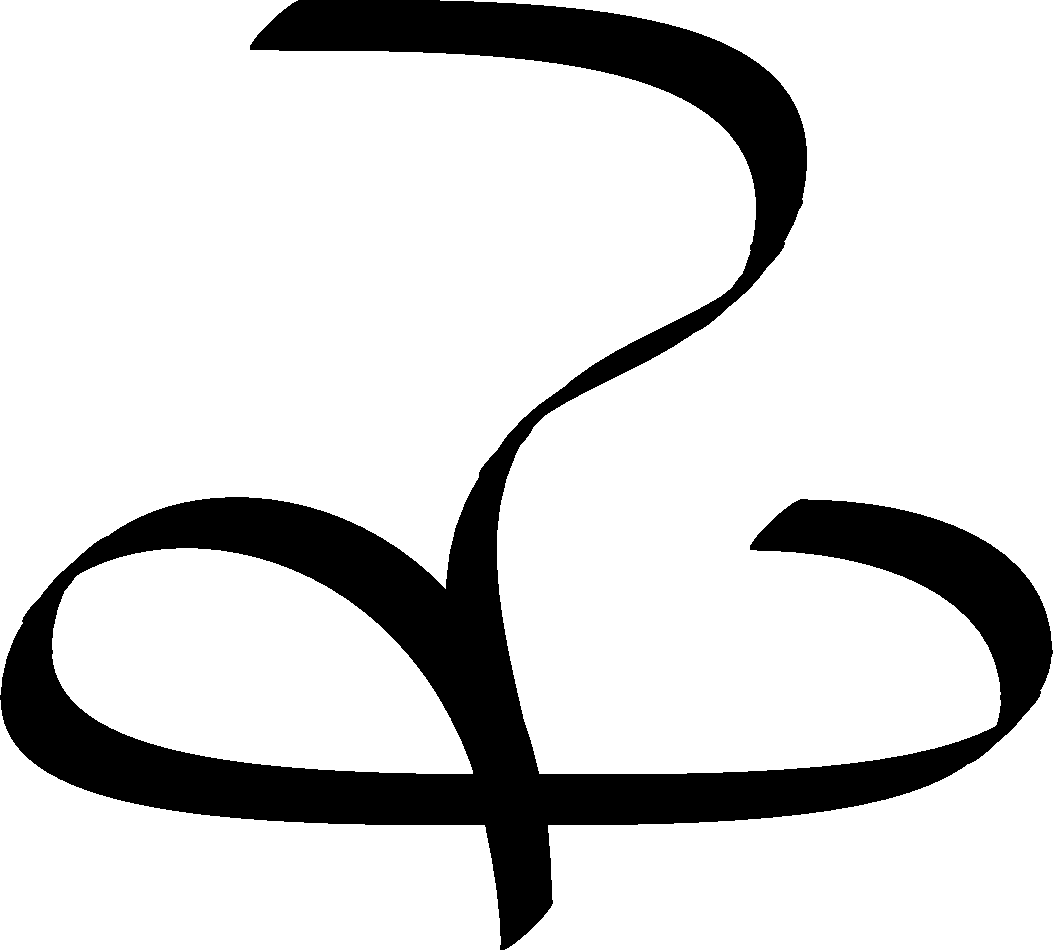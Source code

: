 unitsize(5);
pen slanty = makepen(scale(5)*slant(1.0)*xscale(0.333)*circle((0,0),2.5));
currentpen = slanty;
path smoke = (25,40){E}..(75,20)..(50,0)..{S}(50,-50);
draw(smoke);
//path bowl = (50,-50){N}..{S}(0,-25)..(50,-37.5)..(100,-25){N}..{S}(50,-50);
path bowl = (50,-50){N}..{S}(0,-25)::(50,-37.5)::(100,-25){N}..{W}(75,-10);
draw(bowl);
